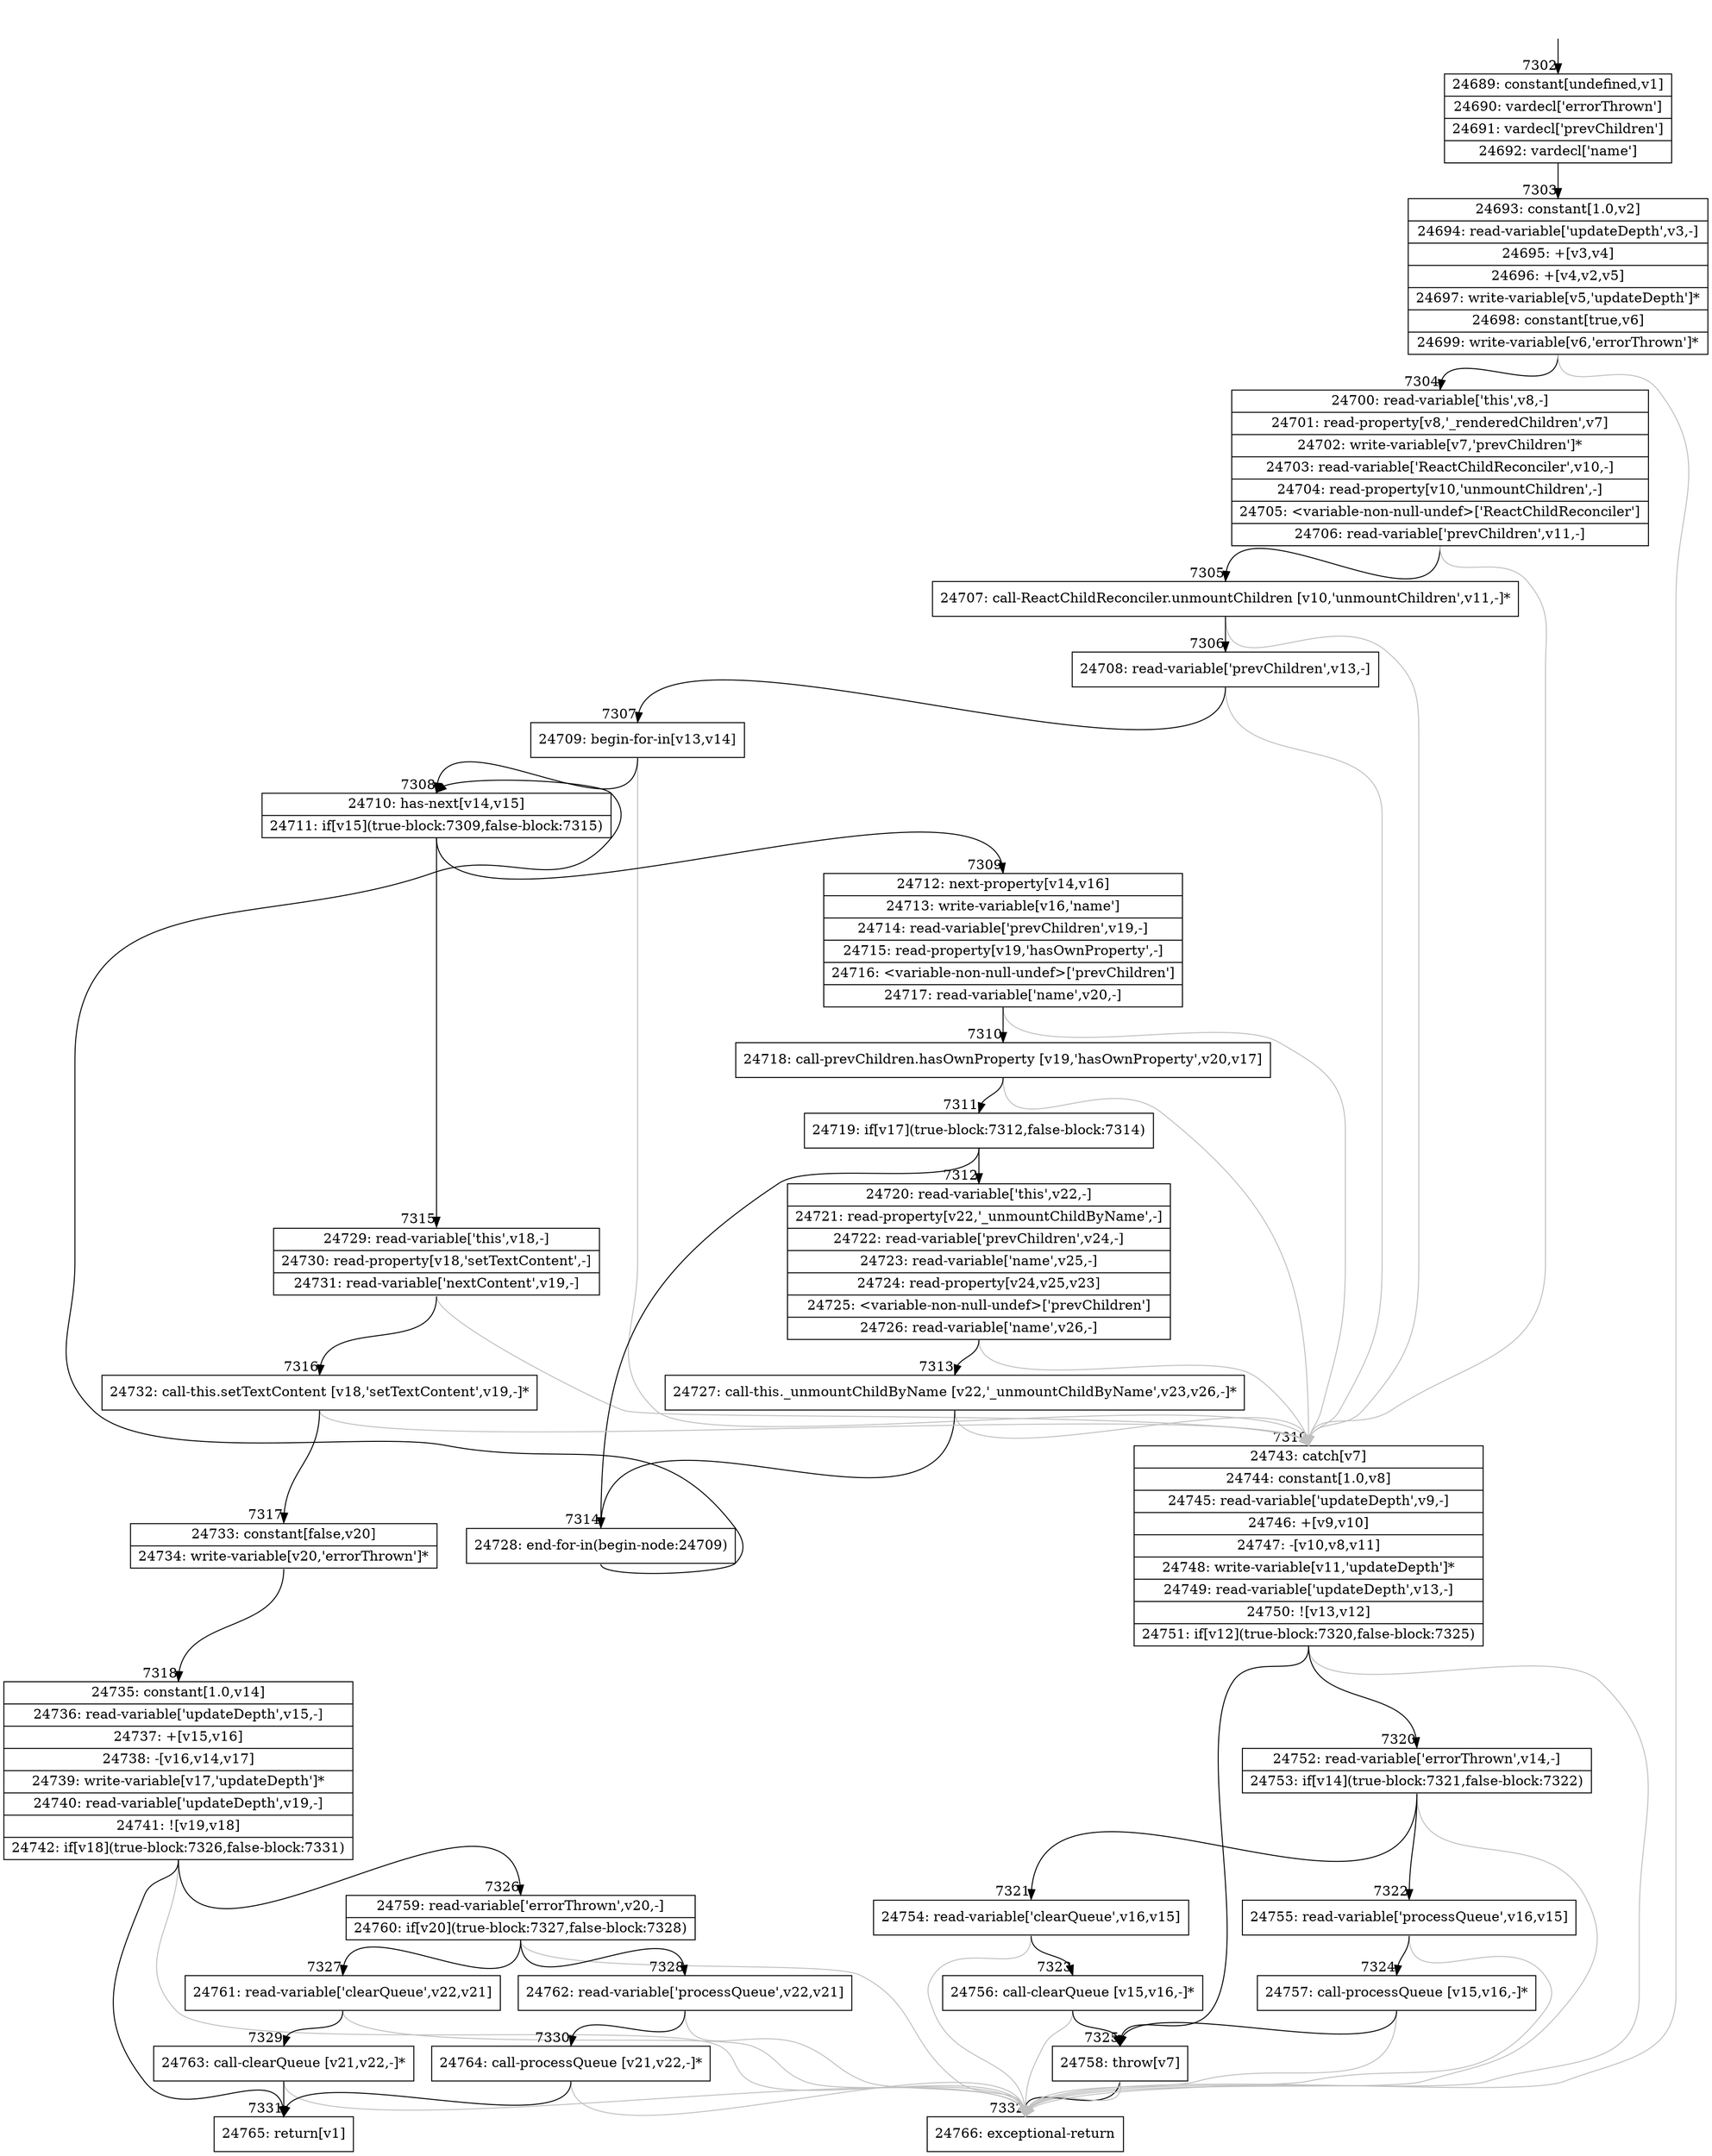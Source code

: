 digraph {
rankdir="TD"
BB_entry505[shape=none,label=""];
BB_entry505 -> BB7302 [tailport=s, headport=n, headlabel="    7302"]
BB7302 [shape=record label="{24689: constant[undefined,v1]|24690: vardecl['errorThrown']|24691: vardecl['prevChildren']|24692: vardecl['name']}" ] 
BB7302 -> BB7303 [tailport=s, headport=n, headlabel="      7303"]
BB7303 [shape=record label="{24693: constant[1.0,v2]|24694: read-variable['updateDepth',v3,-]|24695: +[v3,v4]|24696: +[v4,v2,v5]|24697: write-variable[v5,'updateDepth']*|24698: constant[true,v6]|24699: write-variable[v6,'errorThrown']*}" ] 
BB7303 -> BB7304 [tailport=s, headport=n, headlabel="      7304"]
BB7303 -> BB7332 [tailport=s, headport=n, color=gray, headlabel="      7332"]
BB7304 [shape=record label="{24700: read-variable['this',v8,-]|24701: read-property[v8,'_renderedChildren',v7]|24702: write-variable[v7,'prevChildren']*|24703: read-variable['ReactChildReconciler',v10,-]|24704: read-property[v10,'unmountChildren',-]|24705: \<variable-non-null-undef\>['ReactChildReconciler']|24706: read-variable['prevChildren',v11,-]}" ] 
BB7304 -> BB7305 [tailport=s, headport=n, headlabel="      7305"]
BB7304 -> BB7319 [tailport=s, headport=n, color=gray, headlabel="      7319"]
BB7305 [shape=record label="{24707: call-ReactChildReconciler.unmountChildren [v10,'unmountChildren',v11,-]*}" ] 
BB7305 -> BB7306 [tailport=s, headport=n, headlabel="      7306"]
BB7305 -> BB7319 [tailport=s, headport=n, color=gray]
BB7306 [shape=record label="{24708: read-variable['prevChildren',v13,-]}" ] 
BB7306 -> BB7307 [tailport=s, headport=n, headlabel="      7307"]
BB7306 -> BB7319 [tailport=s, headport=n, color=gray]
BB7307 [shape=record label="{24709: begin-for-in[v13,v14]}" ] 
BB7307 -> BB7308 [tailport=s, headport=n, headlabel="      7308"]
BB7307 -> BB7319 [tailport=s, headport=n, color=gray]
BB7308 [shape=record label="{24710: has-next[v14,v15]|24711: if[v15](true-block:7309,false-block:7315)}" ] 
BB7308 -> BB7309 [tailport=s, headport=n, headlabel="      7309"]
BB7308 -> BB7315 [tailport=s, headport=n, headlabel="      7315"]
BB7309 [shape=record label="{24712: next-property[v14,v16]|24713: write-variable[v16,'name']|24714: read-variable['prevChildren',v19,-]|24715: read-property[v19,'hasOwnProperty',-]|24716: \<variable-non-null-undef\>['prevChildren']|24717: read-variable['name',v20,-]}" ] 
BB7309 -> BB7310 [tailport=s, headport=n, headlabel="      7310"]
BB7309 -> BB7319 [tailport=s, headport=n, color=gray]
BB7310 [shape=record label="{24718: call-prevChildren.hasOwnProperty [v19,'hasOwnProperty',v20,v17]}" ] 
BB7310 -> BB7311 [tailport=s, headport=n, headlabel="      7311"]
BB7310 -> BB7319 [tailport=s, headport=n, color=gray]
BB7311 [shape=record label="{24719: if[v17](true-block:7312,false-block:7314)}" ] 
BB7311 -> BB7312 [tailport=s, headport=n, headlabel="      7312"]
BB7311 -> BB7314 [tailport=s, headport=n, headlabel="      7314"]
BB7312 [shape=record label="{24720: read-variable['this',v22,-]|24721: read-property[v22,'_unmountChildByName',-]|24722: read-variable['prevChildren',v24,-]|24723: read-variable['name',v25,-]|24724: read-property[v24,v25,v23]|24725: \<variable-non-null-undef\>['prevChildren']|24726: read-variable['name',v26,-]}" ] 
BB7312 -> BB7313 [tailport=s, headport=n, headlabel="      7313"]
BB7312 -> BB7319 [tailport=s, headport=n, color=gray]
BB7313 [shape=record label="{24727: call-this._unmountChildByName [v22,'_unmountChildByName',v23,v26,-]*}" ] 
BB7313 -> BB7314 [tailport=s, headport=n]
BB7313 -> BB7319 [tailport=s, headport=n, color=gray]
BB7314 [shape=record label="{24728: end-for-in(begin-node:24709)}" ] 
BB7314 -> BB7308 [tailport=s, headport=n]
BB7315 [shape=record label="{24729: read-variable['this',v18,-]|24730: read-property[v18,'setTextContent',-]|24731: read-variable['nextContent',v19,-]}" ] 
BB7315 -> BB7316 [tailport=s, headport=n, headlabel="      7316"]
BB7315 -> BB7319 [tailport=s, headport=n, color=gray]
BB7316 [shape=record label="{24732: call-this.setTextContent [v18,'setTextContent',v19,-]*}" ] 
BB7316 -> BB7317 [tailport=s, headport=n, headlabel="      7317"]
BB7316 -> BB7319 [tailport=s, headport=n, color=gray]
BB7317 [shape=record label="{24733: constant[false,v20]|24734: write-variable[v20,'errorThrown']*}" ] 
BB7317 -> BB7318 [tailport=s, headport=n, headlabel="      7318"]
BB7318 [shape=record label="{24735: constant[1.0,v14]|24736: read-variable['updateDepth',v15,-]|24737: +[v15,v16]|24738: -[v16,v14,v17]|24739: write-variable[v17,'updateDepth']*|24740: read-variable['updateDepth',v19,-]|24741: ![v19,v18]|24742: if[v18](true-block:7326,false-block:7331)}" ] 
BB7318 -> BB7326 [tailport=s, headport=n, headlabel="      7326"]
BB7318 -> BB7331 [tailport=s, headport=n, headlabel="      7331"]
BB7318 -> BB7332 [tailport=s, headport=n, color=gray]
BB7319 [shape=record label="{24743: catch[v7]|24744: constant[1.0,v8]|24745: read-variable['updateDepth',v9,-]|24746: +[v9,v10]|24747: -[v10,v8,v11]|24748: write-variable[v11,'updateDepth']*|24749: read-variable['updateDepth',v13,-]|24750: ![v13,v12]|24751: if[v12](true-block:7320,false-block:7325)}" ] 
BB7319 -> BB7320 [tailport=s, headport=n, headlabel="      7320"]
BB7319 -> BB7325 [tailport=s, headport=n, headlabel="      7325"]
BB7319 -> BB7332 [tailport=s, headport=n, color=gray]
BB7320 [shape=record label="{24752: read-variable['errorThrown',v14,-]|24753: if[v14](true-block:7321,false-block:7322)}" ] 
BB7320 -> BB7321 [tailport=s, headport=n, headlabel="      7321"]
BB7320 -> BB7322 [tailport=s, headport=n, headlabel="      7322"]
BB7320 -> BB7332 [tailport=s, headport=n, color=gray]
BB7321 [shape=record label="{24754: read-variable['clearQueue',v16,v15]}" ] 
BB7321 -> BB7323 [tailport=s, headport=n, headlabel="      7323"]
BB7321 -> BB7332 [tailport=s, headport=n, color=gray]
BB7322 [shape=record label="{24755: read-variable['processQueue',v16,v15]}" ] 
BB7322 -> BB7324 [tailport=s, headport=n, headlabel="      7324"]
BB7322 -> BB7332 [tailport=s, headport=n, color=gray]
BB7323 [shape=record label="{24756: call-clearQueue [v15,v16,-]*}" ] 
BB7323 -> BB7325 [tailport=s, headport=n]
BB7323 -> BB7332 [tailport=s, headport=n, color=gray]
BB7324 [shape=record label="{24757: call-processQueue [v15,v16,-]*}" ] 
BB7324 -> BB7325 [tailport=s, headport=n]
BB7324 -> BB7332 [tailport=s, headport=n, color=gray]
BB7325 [shape=record label="{24758: throw[v7]}" ] 
BB7325 -> BB7332 [tailport=s, headport=n]
BB7325 -> BB7332 [tailport=s, headport=n, color=gray]
BB7326 [shape=record label="{24759: read-variable['errorThrown',v20,-]|24760: if[v20](true-block:7327,false-block:7328)}" ] 
BB7326 -> BB7327 [tailport=s, headport=n, headlabel="      7327"]
BB7326 -> BB7328 [tailport=s, headport=n, headlabel="      7328"]
BB7326 -> BB7332 [tailport=s, headport=n, color=gray]
BB7327 [shape=record label="{24761: read-variable['clearQueue',v22,v21]}" ] 
BB7327 -> BB7329 [tailport=s, headport=n, headlabel="      7329"]
BB7327 -> BB7332 [tailport=s, headport=n, color=gray]
BB7328 [shape=record label="{24762: read-variable['processQueue',v22,v21]}" ] 
BB7328 -> BB7330 [tailport=s, headport=n, headlabel="      7330"]
BB7328 -> BB7332 [tailport=s, headport=n, color=gray]
BB7329 [shape=record label="{24763: call-clearQueue [v21,v22,-]*}" ] 
BB7329 -> BB7331 [tailport=s, headport=n]
BB7329 -> BB7332 [tailport=s, headport=n, color=gray]
BB7330 [shape=record label="{24764: call-processQueue [v21,v22,-]*}" ] 
BB7330 -> BB7331 [tailport=s, headport=n]
BB7330 -> BB7332 [tailport=s, headport=n, color=gray]
BB7331 [shape=record label="{24765: return[v1]}" ] 
BB7332 [shape=record label="{24766: exceptional-return}" ] 
//#$~ 12877
}
